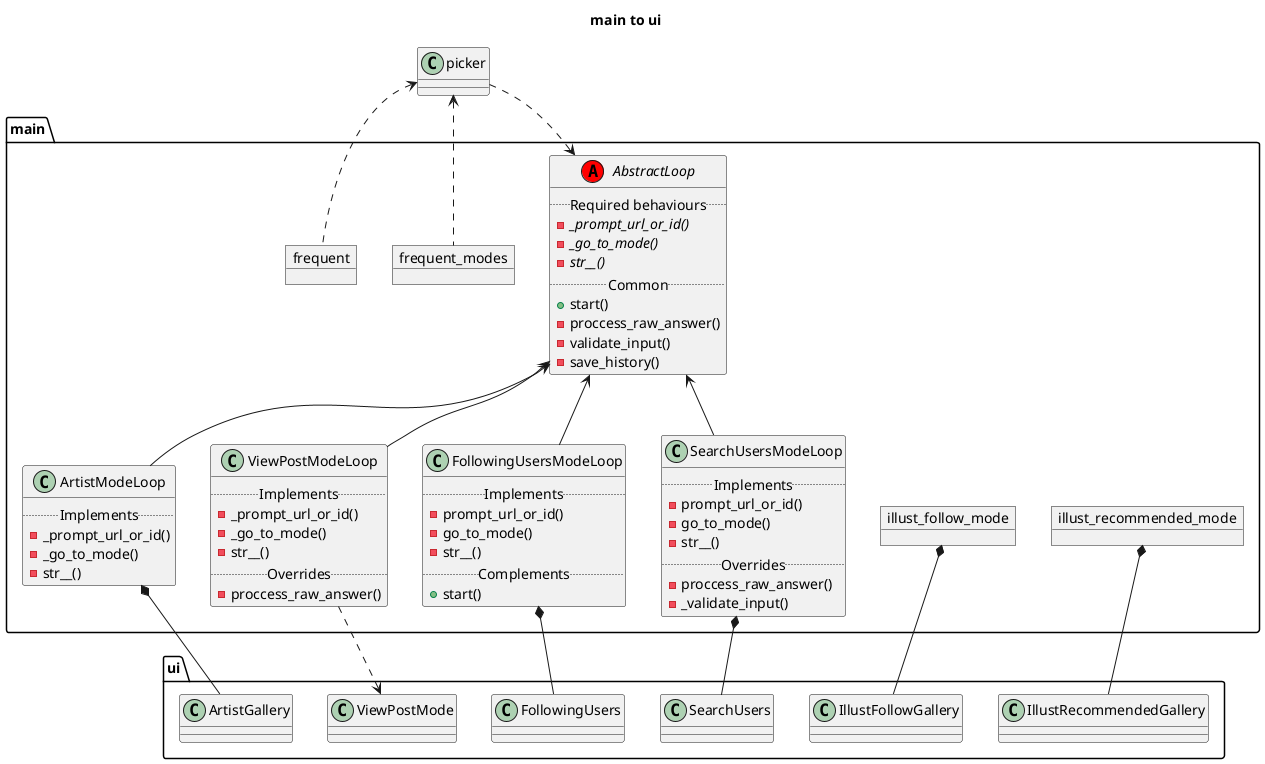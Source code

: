 @startuml

title main to ui


abstract class main.AbstractLoop <<(A, red)>>{
    ..Required behaviours..
    -{abstract}_prompt_url_or_id()
    -{abstract}_go_to_mode()
    -{abstract}str__()
    ..Common..
    +start()
    -proccess_raw_answer()
    -validate_input()
    -save_history()
}

class main.ArtistModeLoop {
    ..Implements..
    -_prompt_url_or_id()
    -_go_to_mode()
    -str__()
}

class main.ViewPostModeLoop {
    ..Implements..
    -_prompt_url_or_id()
    -_go_to_mode()
    -str__()
    ..Overrides..
    -proccess_raw_answer()
}

class main.FollowingUsersModeLoop {
    ..Implements..
    -prompt_url_or_id()
    -go_to_mode()
    -str__()
    ..Complements..
    +start()
}

class main.SearchUsersModeLoop {
    ..Implements..
    -prompt_url_or_id()
    -go_to_mode()
    -str__()
    ..Overrides..
    -proccess_raw_answer()
    -_validate_input()
}


package main {
    object illust_follow_mode
    object illust_recommended_mode
    object frequent_modes
    object frequent
}

main.AbstractLoop <-- main.ArtistModeLoop
main.AbstractLoop <-- main.ViewPostModeLoop
main.AbstractLoop <-- main.FollowingUsersModeLoop
main.AbstractLoop <-- main.SearchUsersModeLoop
main.AbstractLoop <-[hidden]- illust_follow_mode
main.AbstractLoop <-[hidden]- illust_recommended_mode


main.ArtistModeLoop *-- ui.ArtistGallery
main.ViewPostModeLoop ..> ui.ViewPostMode
main.FollowingUsersModeLoop *-- ui.FollowingUsers
main.SearchUsersModeLoop *-- ui.SearchUsers
illust_follow_mode *-- ui.IllustFollowGallery
illust_recommended_mode *-- ui.IllustRecommendedGallery

frequent .up.> picker
frequent_modes .up.> picker
picker ..> main.AbstractLoop

@enduml
